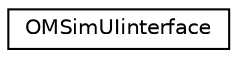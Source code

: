 digraph "Graphical Class Hierarchy"
{
 // LATEX_PDF_SIZE
  edge [fontname="Helvetica",fontsize="10",labelfontname="Helvetica",labelfontsize="10"];
  node [fontname="Helvetica",fontsize="10",shape=record];
  rankdir="LR";
  Node0 [label="OMSimUIinterface",height=0.2,width=0.4,color="black", fillcolor="white", style="filled",URL="$class_o_m_sim_u_iinterface.html",tooltip="Singleton interface to Geant4's UI manager."];
}
